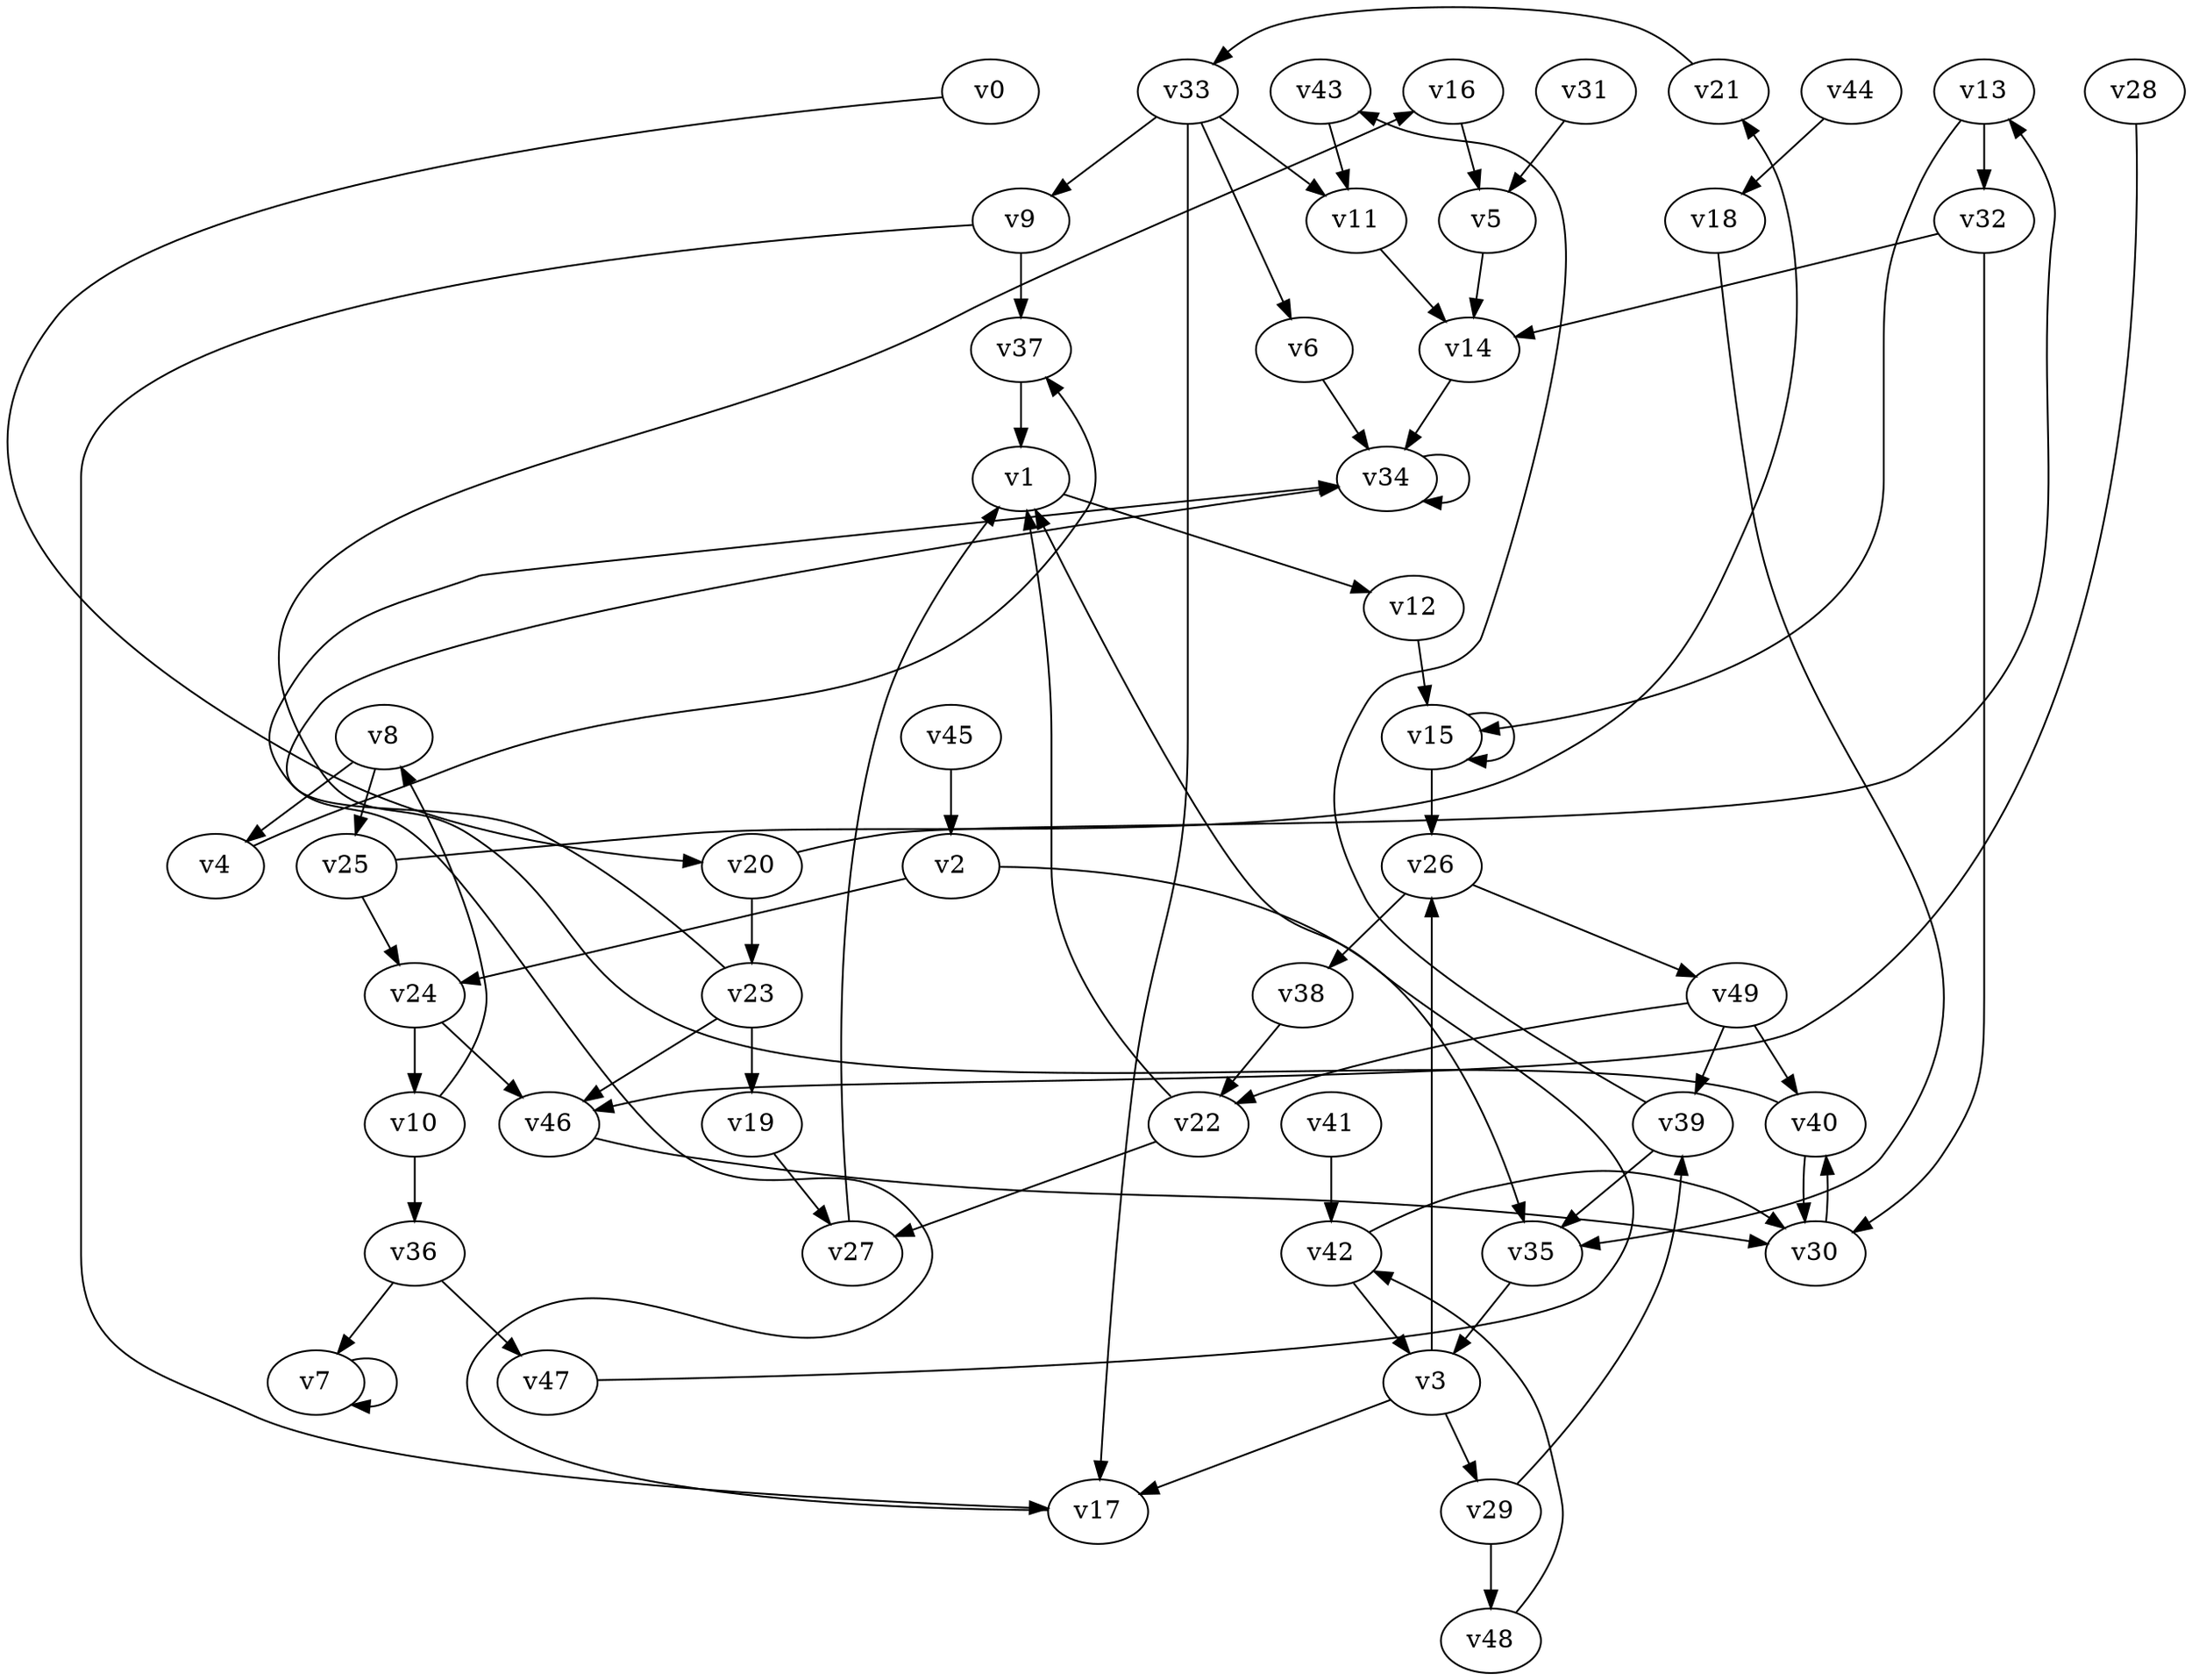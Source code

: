 // Benchmark game 64 - 50 vertices
// time_bound: 10
// targets: v14
digraph G {
    v0 [name="v0", player=0];
    v1 [name="v1", player=0];
    v2 [name="v2", player=0];
    v3 [name="v3", player=0];
    v4 [name="v4", player=0];
    v5 [name="v5", player=0];
    v6 [name="v6", player=1];
    v7 [name="v7", player=1];
    v8 [name="v8", player=0];
    v9 [name="v9", player=1];
    v10 [name="v10", player=0];
    v11 [name="v11", player=0];
    v12 [name="v12", player=0];
    v13 [name="v13", player=0];
    v14 [name="v14", player=0, target=1];
    v15 [name="v15", player=1];
    v16 [name="v16", player=1];
    v17 [name="v17", player=1];
    v18 [name="v18", player=0];
    v19 [name="v19", player=0];
    v20 [name="v20", player=0];
    v21 [name="v21", player=1];
    v22 [name="v22", player=1];
    v23 [name="v23", player=0];
    v24 [name="v24", player=0];
    v25 [name="v25", player=1];
    v26 [name="v26", player=0];
    v27 [name="v27", player=0];
    v28 [name="v28", player=1];
    v29 [name="v29", player=0];
    v30 [name="v30", player=0];
    v31 [name="v31", player=0];
    v32 [name="v32", player=0];
    v33 [name="v33", player=0];
    v34 [name="v34", player=0];
    v35 [name="v35", player=1];
    v36 [name="v36", player=0];
    v37 [name="v37", player=1];
    v38 [name="v38", player=0];
    v39 [name="v39", player=0];
    v40 [name="v40", player=1];
    v41 [name="v41", player=1];
    v42 [name="v42", player=1];
    v43 [name="v43", player=0];
    v44 [name="v44", player=0];
    v45 [name="v45", player=1];
    v46 [name="v46", player=1];
    v47 [name="v47", player=0];
    v48 [name="v48", player=1];
    v49 [name="v49", player=1];

    v0 -> v20 [constraint="t >= 1"];
    v1 -> v12;
    v2 -> v24;
    v3 -> v29;
    v4 -> v37 [constraint="t mod 3 == 0"];
    v5 -> v14;
    v6 -> v34;
    v7 -> v7;
    v8 -> v25;
    v9 -> v37;
    v10 -> v8 [constraint="t >= 5"];
    v11 -> v14;
    v12 -> v15;
    v13 -> v32;
    v14 -> v34;
    v15 -> v15;
    v16 -> v5;
    v17 -> v34 [constraint="t < 10"];
    v18 -> v35 [constraint="t >= 1"];
    v19 -> v27;
    v20 -> v13 [constraint="t >= 1"];
    v21 -> v33 [constraint="t < 6"];
    v22 -> v27;
    v23 -> v34 [constraint="t < 12"];
    v24 -> v10;
    v25 -> v21 [constraint="t >= 1"];
    v26 -> v49;
    v27 -> v1;
    v28 -> v46 [constraint="t < 7"];
    v29 -> v48;
    v30 -> v40;
    v31 -> v5;
    v32 -> v30;
    v33 -> v6;
    v34 -> v34;
    v35 -> v3;
    v36 -> v47;
    v37 -> v1;
    v38 -> v22;
    v39 -> v43 [constraint="t mod 4 == 2"];
    v40 -> v16 [constraint="t mod 3 == 2"];
    v41 -> v42;
    v42 -> v30 [constraint="t mod 2 == 0"];
    v43 -> v11;
    v44 -> v18;
    v45 -> v2;
    v46 -> v30 [constraint="t < 12"];
    v47 -> v1 [constraint="t >= 1"];
    v48 -> v42 [constraint="t >= 4"];
    v49 -> v22;
    v23 -> v46;
    v33 -> v17;
    v33 -> v9;
    v25 -> v24;
    v36 -> v7;
    v15 -> v26;
    v9 -> v17;
    v32 -> v14;
    v20 -> v23;
    v42 -> v3;
    v23 -> v19;
    v10 -> v36;
    v24 -> v46;
    v2 -> v35;
    v40 -> v30;
    v3 -> v26;
    v13 -> v15;
    v26 -> v38;
    v39 -> v35;
    v29 -> v39;
    v22 -> v1;
    v49 -> v39;
    v49 -> v40;
    v33 -> v11;
    v8 -> v4;
    v3 -> v17;
}
